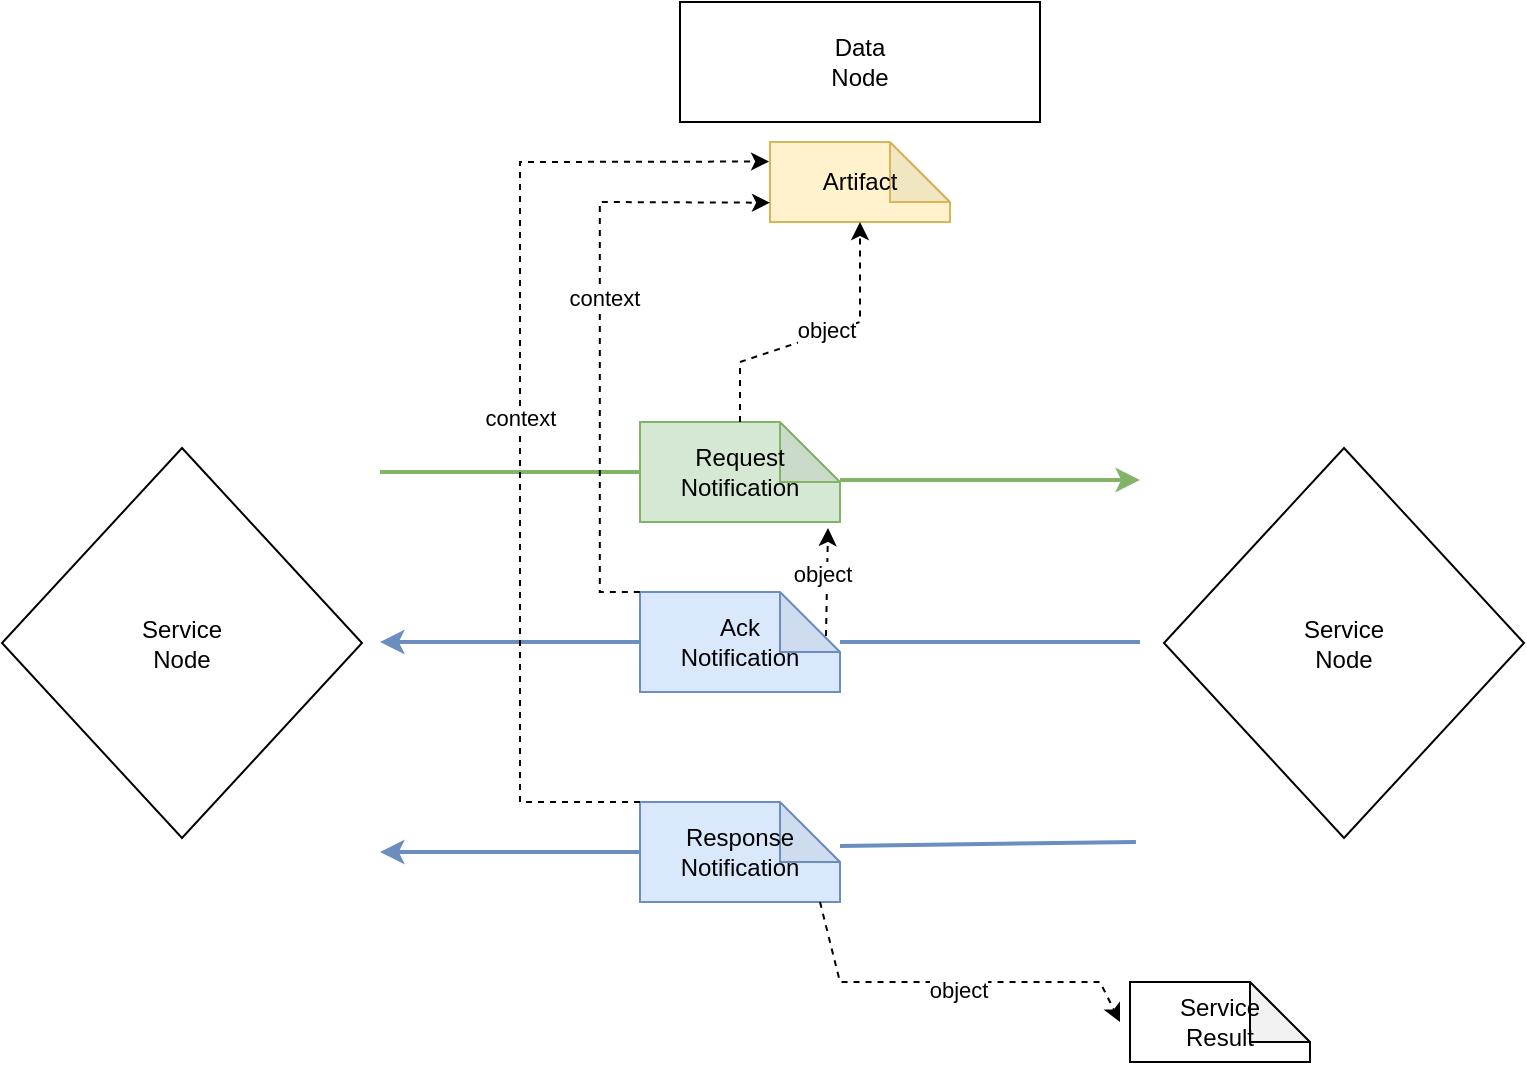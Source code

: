 <mxfile version="20.3.0" type="google"><diagram id="J8pKvRJgtBKw3Znr7KlD" name="Page-1"><mxGraphModel grid="1" page="1" gridSize="10" guides="1" tooltips="1" connect="1" arrows="1" fold="1" pageScale="1" pageWidth="1169" pageHeight="827" math="0" shadow="0"><root><mxCell id="0"/><mxCell id="1" parent="0"/><mxCell id="wtFsi6ZPi-ajLmKfuzcv-2" value="Data&lt;br&gt;Node" style="rounded=0;whiteSpace=wrap;html=1;rotation=0;" vertex="1" parent="1"><mxGeometry x="360" y="80" width="180" height="60" as="geometry"/></mxCell><mxCell id="wtFsi6ZPi-ajLmKfuzcv-4" value="Request&lt;br&gt;Notification" style="shape=note;whiteSpace=wrap;html=1;backgroundOutline=1;darkOpacity=0.05;fillColor=#d5e8d4;strokeColor=#82b366;" vertex="1" parent="1"><mxGeometry x="340" y="290" width="100" height="50" as="geometry"/></mxCell><mxCell id="wtFsi6ZPi-ajLmKfuzcv-16" value="" style="endArrow=none;html=1;rounded=0;entryX=0;entryY=0.5;entryDx=0;entryDy=0;entryPerimeter=0;strokeWidth=2;fillColor=#d5e8d4;strokeColor=#82b366;" edge="1" parent="1" target="wtFsi6ZPi-ajLmKfuzcv-4"><mxGeometry width="50" height="50" relative="1" as="geometry"><mxPoint x="210" y="315" as="sourcePoint"/><mxPoint x="640" y="440" as="targetPoint"/></mxGeometry></mxCell><mxCell id="wtFsi6ZPi-ajLmKfuzcv-17" value="" style="endArrow=classic;html=1;rounded=0;entryX=0;entryY=0.25;entryDx=0;entryDy=0;exitX=0;exitY=0;exitDx=100;exitDy=40;exitPerimeter=0;strokeWidth=2;fillColor=#d5e8d4;strokeColor=#82b366;" edge="1" parent="1"><mxGeometry width="50" height="50" relative="1" as="geometry"><mxPoint x="440" y="319" as="sourcePoint"/><mxPoint x="590" y="319" as="targetPoint"/></mxGeometry></mxCell><mxCell id="wtFsi6ZPi-ajLmKfuzcv-18" value="Artifact" style="shape=note;whiteSpace=wrap;html=1;backgroundOutline=1;darkOpacity=0.05;fillColor=#fff2cc;strokeColor=#d6b656;" vertex="1" parent="1"><mxGeometry x="405" y="150" width="90" height="40" as="geometry"/></mxCell><mxCell id="wtFsi6ZPi-ajLmKfuzcv-19" value="" style="endArrow=classic;html=1;rounded=0;exitX=0.5;exitY=0;exitDx=0;exitDy=0;exitPerimeter=0;dashed=1;entryX=0.5;entryY=1;entryDx=0;entryDy=0;entryPerimeter=0;" edge="1" parent="1" source="wtFsi6ZPi-ajLmKfuzcv-4" target="wtFsi6ZPi-ajLmKfuzcv-18"><mxGeometry width="50" height="50" relative="1" as="geometry"><mxPoint x="390" y="280" as="sourcePoint"/><mxPoint x="220" y="170" as="targetPoint"/><Array as="points"><mxPoint x="390" y="260"/><mxPoint x="450" y="240"/></Array></mxGeometry></mxCell><mxCell id="wtFsi6ZPi-ajLmKfuzcv-20" value="object" style="edgeLabel;html=1;align=center;verticalAlign=middle;resizable=0;points=[];" vertex="1" connectable="0" parent="wtFsi6ZPi-ajLmKfuzcv-19"><mxGeometry x="0.055" y="1" relative="1" as="geometry"><mxPoint y="-1" as="offset"/></mxGeometry></mxCell><mxCell id="wtFsi6ZPi-ajLmKfuzcv-23" value="Ack&lt;br&gt;Notification" style="shape=note;whiteSpace=wrap;html=1;backgroundOutline=1;darkOpacity=0.05;fillColor=#dae8fc;strokeColor=#6c8ebf;" vertex="1" parent="1"><mxGeometry x="340" y="375" width="100" height="50" as="geometry"/></mxCell><mxCell id="wtFsi6ZPi-ajLmKfuzcv-24" value="" style="endArrow=none;html=1;rounded=0;entryX=0;entryY=0.5;entryDx=0;entryDy=0;fillColor=#dae8fc;strokeColor=#6c8ebf;strokeWidth=2;" edge="1" parent="1" source="wtFsi6ZPi-ajLmKfuzcv-23"><mxGeometry width="50" height="50" relative="1" as="geometry"><mxPoint x="520" y="360" as="sourcePoint"/><mxPoint x="590" y="400" as="targetPoint"/></mxGeometry></mxCell><mxCell id="wtFsi6ZPi-ajLmKfuzcv-25" value="" style="endArrow=classic;html=1;rounded=0;exitX=0;exitY=0.5;exitDx=0;exitDy=0;exitPerimeter=0;fillColor=#dae8fc;strokeColor=#6c8ebf;strokeWidth=2;" edge="1" parent="1" source="wtFsi6ZPi-ajLmKfuzcv-23"><mxGeometry width="50" height="50" relative="1" as="geometry"><mxPoint x="520" y="360" as="sourcePoint"/><mxPoint x="210" y="400" as="targetPoint"/></mxGeometry></mxCell><mxCell id="wtFsi6ZPi-ajLmKfuzcv-26" value="" style="endArrow=classic;html=1;rounded=0;exitX=0;exitY=0;exitDx=0;exitDy=0;exitPerimeter=0;dashed=1;entryX=0.001;entryY=0.759;entryDx=0;entryDy=0;entryPerimeter=0;" edge="1" parent="1"><mxGeometry width="50" height="50" relative="1" as="geometry"><mxPoint x="339.91" y="375.0" as="sourcePoint"/><mxPoint x="405.0" y="180.36" as="targetPoint"/><Array as="points"><mxPoint x="319.91" y="375"/><mxPoint x="319.91" y="180"/></Array></mxGeometry></mxCell><mxCell id="wtFsi6ZPi-ajLmKfuzcv-28" value="context" style="edgeLabel;html=1;align=center;verticalAlign=middle;resizable=0;points=[];" vertex="1" connectable="0" parent="wtFsi6ZPi-ajLmKfuzcv-26"><mxGeometry x="0.116" y="-2" relative="1" as="geometry"><mxPoint as="offset"/></mxGeometry></mxCell><mxCell id="wtFsi6ZPi-ajLmKfuzcv-29" value="" style="endArrow=classic;html=1;rounded=0;dashed=1;exitX=0.93;exitY=0.44;exitDx=0;exitDy=0;exitPerimeter=0;entryX=0.94;entryY=1.06;entryDx=0;entryDy=0;entryPerimeter=0;" edge="1" parent="1" source="wtFsi6ZPi-ajLmKfuzcv-23" target="wtFsi6ZPi-ajLmKfuzcv-4"><mxGeometry width="50" height="50" relative="1" as="geometry"><mxPoint x="520" y="360" as="sourcePoint"/><mxPoint x="570" y="310" as="targetPoint"/></mxGeometry></mxCell><mxCell id="wtFsi6ZPi-ajLmKfuzcv-30" value="object" style="edgeLabel;html=1;align=center;verticalAlign=middle;resizable=0;points=[];" vertex="1" connectable="0" parent="wtFsi6ZPi-ajLmKfuzcv-29"><mxGeometry x="0.146" y="3" relative="1" as="geometry"><mxPoint as="offset"/></mxGeometry></mxCell><mxCell id="wtFsi6ZPi-ajLmKfuzcv-31" value="Response&lt;br&gt;Notification" style="shape=note;whiteSpace=wrap;html=1;backgroundOutline=1;darkOpacity=0.05;fillColor=#dae8fc;strokeColor=#6c8ebf;" vertex="1" parent="1"><mxGeometry x="340" y="480" width="100" height="50" as="geometry"/></mxCell><mxCell id="wtFsi6ZPi-ajLmKfuzcv-32" value="" style="endArrow=none;html=1;rounded=0;entryX=-0.029;entryY=0.857;entryDx=0;entryDy=0;entryPerimeter=0;exitX=1;exitY=0.44;exitDx=0;exitDy=0;exitPerimeter=0;fillColor=#dae8fc;strokeColor=#6c8ebf;strokeWidth=2;" edge="1" parent="1" source="wtFsi6ZPi-ajLmKfuzcv-31"><mxGeometry width="50" height="50" relative="1" as="geometry"><mxPoint x="520" y="360" as="sourcePoint"/><mxPoint x="587.97" y="499.96" as="targetPoint"/></mxGeometry></mxCell><mxCell id="wtFsi6ZPi-ajLmKfuzcv-33" value="" style="endArrow=classic;html=1;rounded=0;exitX=0;exitY=0.5;exitDx=0;exitDy=0;exitPerimeter=0;fillColor=#dae8fc;strokeColor=#6c8ebf;strokeWidth=2;" edge="1" parent="1" source="wtFsi6ZPi-ajLmKfuzcv-31"><mxGeometry width="50" height="50" relative="1" as="geometry"><mxPoint x="520" y="360" as="sourcePoint"/><mxPoint x="210" y="505" as="targetPoint"/></mxGeometry></mxCell><mxCell id="wtFsi6ZPi-ajLmKfuzcv-34" value="context" style="endArrow=classic;html=1;rounded=0;exitX=0;exitY=0;exitDx=0;exitDy=0;exitPerimeter=0;dashed=1;entryX=-0.005;entryY=0.244;entryDx=0;entryDy=0;entryPerimeter=0;" edge="1" parent="1" source="wtFsi6ZPi-ajLmKfuzcv-31" target="wtFsi6ZPi-ajLmKfuzcv-18"><mxGeometry width="50" height="50" relative="1" as="geometry"><mxPoint x="520" y="360" as="sourcePoint"/><mxPoint x="220" y="190" as="targetPoint"/><Array as="points"><mxPoint x="280" y="480"/><mxPoint x="280" y="160"/></Array></mxGeometry></mxCell><mxCell id="wtFsi6ZPi-ajLmKfuzcv-35" value="Service&lt;br&gt;Result" style="shape=note;whiteSpace=wrap;html=1;backgroundOutline=1;darkOpacity=0.05;" vertex="1" parent="1"><mxGeometry x="585" y="570" width="90" height="40" as="geometry"/></mxCell><mxCell id="wtFsi6ZPi-ajLmKfuzcv-36" value="" style="endArrow=classic;html=1;rounded=0;dashed=1;exitX=0.9;exitY=1;exitDx=0;exitDy=0;exitPerimeter=0;" edge="1" parent="1" source="wtFsi6ZPi-ajLmKfuzcv-31"><mxGeometry width="50" height="50" relative="1" as="geometry"><mxPoint x="520" y="360" as="sourcePoint"/><mxPoint x="580" y="590" as="targetPoint"/><Array as="points"><mxPoint x="440" y="570"/><mxPoint x="570" y="570"/></Array></mxGeometry></mxCell><mxCell id="wtFsi6ZPi-ajLmKfuzcv-37" value="object" style="edgeLabel;html=1;align=center;verticalAlign=middle;resizable=0;points=[];" vertex="1" connectable="0" parent="wtFsi6ZPi-ajLmKfuzcv-36"><mxGeometry x="0.035" y="-4" relative="1" as="geometry"><mxPoint as="offset"/></mxGeometry></mxCell><mxCell id="2aSyJ7bhA3boIRxSg7Xd-1" value="Service&lt;br&gt;Node" style="rhombus;whiteSpace=wrap;html=1;" vertex="1" parent="1"><mxGeometry x="602" y="303" width="180" height="195" as="geometry"/></mxCell><mxCell id="AgsNUTwaPExD04-NoXrd-1" value="Service&lt;br&gt;Node" style="rhombus;whiteSpace=wrap;html=1;" vertex="1" parent="1"><mxGeometry x="21" y="303" width="180" height="195" as="geometry"/></mxCell></root></mxGraphModel></diagram></mxfile>